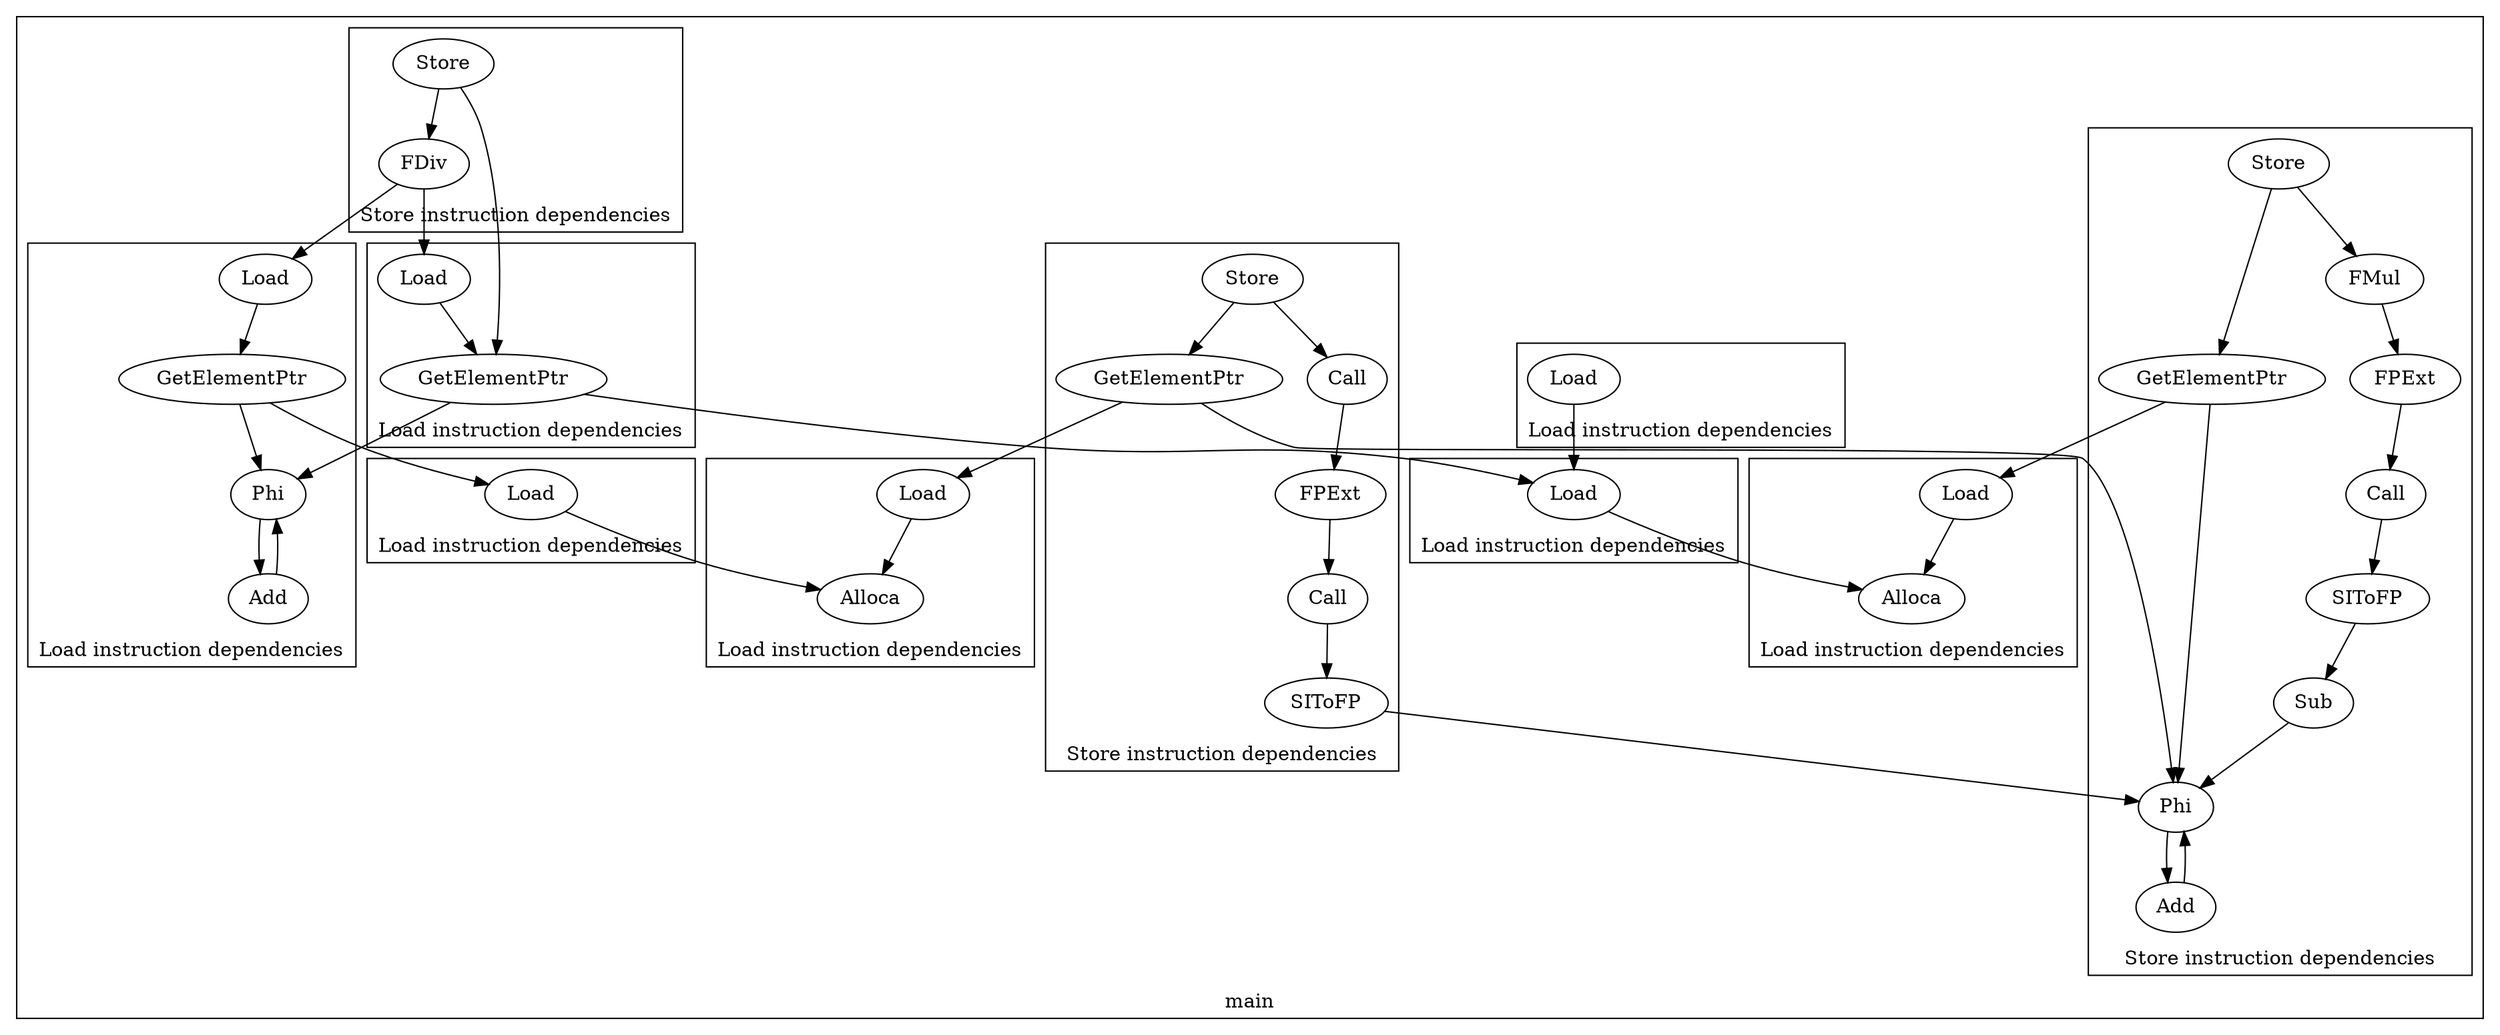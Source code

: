 strict digraph {
subgraph {
subgraph {
main_21 [label="Load" comment="  %0 = load ptr, ptr %dvec1, align 8, !dbg !62, !tbaa !63"]
main_21 -> {
main_0
}
main_0 [label="Alloca" comment="  %dvec1 = alloca ptr, align 8"]
main_0 -> {
}
cluster=true
label="Load instruction dependencies"
labelloc=b
}
subgraph {
main_24 [label="Store" comment="  store double %mul, ptr %arrayidx, align 8, !dbg !67, !tbaa !68"]
main_24 -> {
main_20
main_23
}
main_20 [label="FMul" comment="  %mul = fmul double %conv5, 0x3FF000001AD7F29B, !dbg !61"]
main_20 -> {
main_19
}
main_19 [label="FPExt" comment="  %conv5 = fpext float %call4 to double, !dbg !60"]
main_19 -> {
main_18
}
main_18 [label="Call" comment="  %call4 = call float @cosf(float noundef %conv) #6, !dbg !60"]
main_18 -> {
main_17
}
main_17 [label="SIToFP" comment="  %conv = sitofp i64 %sub to float, !dbg !59"]
main_17 -> {
main_16
}
main_16 [label="Sub" comment="  %sub = sub nuw nsw i64 2048, %i.018, !dbg !56"]
main_16 -> {
main_14
}
main_14 [label="Phi" comment="  %i.018 = phi i64 [ 0, %entry ], [ %inc, %for.body ]"]
main_14 -> {
main_33
}
main_33 [label="Add" comment="  %inc = add nuw nsw i64 %i.018, 1, !dbg !75"]
main_33 -> {
main_14
}
main_14 [label="Phi" comment="  %i.018 = phi i64 [ 0, %entry ], [ %inc, %for.body ]"]
main_14 -> {
// Cycle
}
main_23 [label="GetElementPtr" comment="  %arrayidx = getelementptr inbounds double, ptr %0, i64 %i.018, !dbg !62"]
main_23 -> {
main_21
main_14
}
main_21 [label="Load" comment="  %0 = load ptr, ptr %dvec1, align 8, !dbg !62, !tbaa !63"]
main_21 -> {
main_0
}
main_0 [label="Alloca" comment="  %dvec1 = alloca ptr, align 8"]
main_0 -> {
}
main_14 [label="Phi" comment="  %i.018 = phi i64 [ 0, %entry ], [ %inc, %for.body ]"]
main_14 -> {
// Cycle
}
cluster=true
label="Store instruction dependencies"
labelloc=b
}
subgraph {
main_29 [label="Load" comment="  %2 = load ptr, ptr %dvec2, align 8, !dbg !73, !tbaa !63"]
main_29 -> {
main_1
}
main_1 [label="Alloca" comment="  %dvec2 = alloca ptr, align 8"]
main_1 -> {
}
cluster=true
label="Load instruction dependencies"
labelloc=b
}
subgraph {
main_32 [label="Store" comment="  store double %1, ptr %arrayidx10, align 8, !dbg !74, !tbaa !68"]
main_32 -> {
main_28
main_31
}
main_28 [label="Call" comment="  %1 = call double @llvm.fmuladd.f64(double %conv8, double 1.000000e-10, double 1.000000e+00), !dbg !72"]
main_28 -> {
main_27
}
main_27 [label="FPExt" comment="  %conv8 = fpext float %call7 to double, !dbg !71"]
main_27 -> {
main_26
}
main_26 [label="Call" comment="  %call7 = call float @sinf(float noundef %conv6) #6, !dbg !71"]
main_26 -> {
main_25
}
main_25 [label="SIToFP" comment="  %conv6 = sitofp i64 %i.018 to float, !dbg !70"]
main_25 -> {
main_14
}
main_14 [label="Phi" comment="  %i.018 = phi i64 [ 0, %entry ], [ %inc, %for.body ]"]
main_14 -> {
main_33
}
main_33 [label="Add" comment="  %inc = add nuw nsw i64 %i.018, 1, !dbg !75"]
main_33 -> {
main_14
}
main_14 [label="Phi" comment="  %i.018 = phi i64 [ 0, %entry ], [ %inc, %for.body ]"]
main_14 -> {
// Cycle
}
main_31 [label="GetElementPtr" comment="  %arrayidx10 = getelementptr inbounds double, ptr %2, i64 %i.018, !dbg !73"]
main_31 -> {
main_29
main_14
}
main_29 [label="Load" comment="  %2 = load ptr, ptr %dvec2, align 8, !dbg !73, !tbaa !63"]
main_29 -> {
main_1
}
main_1 [label="Alloca" comment="  %dvec2 = alloca ptr, align 8"]
main_1 -> {
}
main_14 [label="Phi" comment="  %i.018 = phi i64 [ 0, %entry ], [ %inc, %for.body ]"]
main_14 -> {
// Cycle
}
cluster=true
label="Store instruction dependencies"
labelloc=b
}
subgraph {
main_37 [label="Load" comment="  %3 = load ptr, ptr %dvec1, align 8, !dbg !81, !tbaa !63"]
main_37 -> {
main_0
}
main_0 [label="Alloca" comment="  %dvec1 = alloca ptr, align 8"]
main_0 -> {
}
cluster=true
label="Load instruction dependencies"
labelloc=b
}
subgraph {
main_39 [label="Load" comment="  %4 = load ptr, ptr %dvec2, align 8, !dbg !82, !tbaa !63"]
main_39 -> {
main_1
}
main_1 [label="Alloca" comment="  %dvec2 = alloca ptr, align 8"]
main_1 -> {
}
cluster=true
label="Load instruction dependencies"
labelloc=b
}
subgraph {
main_54 [label="Load" comment="  %5 = load double, ptr %arrayidx.i, align 8, !dbg !105, !tbaa !68, !alias.scope !87, !noalias !83"]
main_54 -> {
main_53
}
main_53 [label="GetElementPtr" comment="  %arrayidx.i = getelementptr inbounds double, ptr %4, i64 %i.012.i, !dbg !105"]
main_53 -> {
main_39
main_51
}
main_39 [label="Load" comment="  %4 = load ptr, ptr %dvec2, align 8, !dbg !82, !tbaa !63"]
main_39 -> {
main_1
}
main_1 [label="Alloca" comment="  %dvec2 = alloca ptr, align 8"]
main_1 -> {
}
main_51 [label="Phi" comment="  %i.012.i = phi i64 [ 0, %for.cond1.preheader.i ], [ %inc.i, %for.body3.i ]"]
main_51 -> {
main_59
}
main_59 [label="Add" comment="  %inc.i = add nuw nsw i64 %i.012.i, 1, !dbg !109"]
main_59 -> {
main_51
}
main_51 [label="Phi" comment="  %i.012.i = phi i64 [ 0, %for.cond1.preheader.i ], [ %inc.i, %for.body3.i ]"]
main_51 -> {
// Cycle
}
cluster=true
label="Load instruction dependencies"
labelloc=b
}
subgraph {
main_56 [label="Load" comment="  %6 = load double, ptr %arrayidx4.i, align 8, !dbg !108, !tbaa !68, !alias.scope !83, !noalias !87"]
main_56 -> {
main_55
}
main_55 [label="GetElementPtr" comment="  %arrayidx4.i = getelementptr inbounds double, ptr %3, i64 %i.012.i, !dbg !107"]
main_55 -> {
main_37
main_51
}
main_37 [label="Load" comment="  %3 = load ptr, ptr %dvec1, align 8, !dbg !81, !tbaa !63"]
main_37 -> {
main_0
}
main_0 [label="Alloca" comment="  %dvec1 = alloca ptr, align 8"]
main_0 -> {
}
main_51 [label="Phi" comment="  %i.012.i = phi i64 [ 0, %for.cond1.preheader.i ], [ %inc.i, %for.body3.i ]"]
main_51 -> {
main_59
}
main_59 [label="Add" comment="  %inc.i = add nuw nsw i64 %i.012.i, 1, !dbg !109"]
main_59 -> {
main_51
}
main_51 [label="Phi" comment="  %i.012.i = phi i64 [ 0, %for.cond1.preheader.i ], [ %inc.i, %for.body3.i ]"]
main_51 -> {
// Cycle
}
cluster=true
label="Load instruction dependencies"
labelloc=b
}
subgraph {
main_58 [label="Store" comment="  store double %div.i, ptr %arrayidx4.i, align 8, !dbg !108, !tbaa !68, !alias.scope !83, !noalias !87"]
main_58 -> {
main_57
main_55
}
main_57 [label="FDiv" comment="  %div.i = fdiv double %6, %5, !dbg !108"]
main_57 -> {
main_56
main_54
}
main_56 [label="Load" comment="  %6 = load double, ptr %arrayidx4.i, align 8, !dbg !108, !tbaa !68, !alias.scope !83, !noalias !87"]
main_56 -> {
main_55
}
main_55 [label="GetElementPtr" comment="  %arrayidx4.i = getelementptr inbounds double, ptr %3, i64 %i.012.i, !dbg !107"]
main_55 -> {
main_37
main_51
}
main_37 [label="Load" comment="  %3 = load ptr, ptr %dvec1, align 8, !dbg !81, !tbaa !63"]
main_37 -> {
main_0
}
main_0 [label="Alloca" comment="  %dvec1 = alloca ptr, align 8"]
main_0 -> {
}
main_51 [label="Phi" comment="  %i.012.i = phi i64 [ 0, %for.cond1.preheader.i ], [ %inc.i, %for.body3.i ]"]
main_51 -> {
main_59
}
main_59 [label="Add" comment="  %inc.i = add nuw nsw i64 %i.012.i, 1, !dbg !109"]
main_59 -> {
main_51
}
main_51 [label="Phi" comment="  %i.012.i = phi i64 [ 0, %for.cond1.preheader.i ], [ %inc.i, %for.body3.i ]"]
main_51 -> {
// Cycle
}
main_54 [label="Load" comment="  %5 = load double, ptr %arrayidx.i, align 8, !dbg !105, !tbaa !68, !alias.scope !87, !noalias !83"]
main_54 -> {
main_53
}
main_53 [label="GetElementPtr" comment="  %arrayidx.i = getelementptr inbounds double, ptr %4, i64 %i.012.i, !dbg !105"]
main_53 -> {
main_39
main_51
}
main_39 [label="Load" comment="  %4 = load ptr, ptr %dvec2, align 8, !dbg !82, !tbaa !63"]
main_39 -> {
main_1
}
main_1 [label="Alloca" comment="  %dvec2 = alloca ptr, align 8"]
main_1 -> {
}
main_51 [label="Phi" comment="  %i.012.i = phi i64 [ 0, %for.cond1.preheader.i ], [ %inc.i, %for.body3.i ]"]
main_51 -> {
// Cycle
}
main_55 [label="GetElementPtr" comment="  %arrayidx4.i = getelementptr inbounds double, ptr %3, i64 %i.012.i, !dbg !107"]
main_55 -> {
// Cycle
}
cluster=true
label="Store instruction dependencies"
labelloc=b
}
subgraph {
main_68 [label="Load" comment="  %7 = load double, ptr %3, align 8, !dbg !117, !tbaa !68"]
main_68 -> {
main_37
}
main_37 [label="Load" comment="  %3 = load ptr, ptr %dvec1, align 8, !dbg !81, !tbaa !63"]
main_37 -> {
main_0
}
main_0 [label="Alloca" comment="  %dvec1 = alloca ptr, align 8"]
main_0 -> {
}
cluster=true
label="Load instruction dependencies"
labelloc=b
}
cluster=true
label="main"
labelloc=b
}
subgraph {
cluster=true
label="llvm.lifetime.start.p0"
labelloc=b
}
subgraph {
cluster=true
label="posix_memalign"
labelloc=b
}
subgraph {
cluster=true
label="printf"
labelloc=b
}
subgraph {
cluster=true
label="cosf"
labelloc=b
}
subgraph {
cluster=true
label="sinf"
labelloc=b
}
subgraph {
cluster=true
label="llvm.fmuladd.f64"
labelloc=b
}
subgraph {
cluster=true
label="llvm.lifetime.end.p0"
labelloc=b
}
subgraph {
cluster=true
label="llvm.dbg.value"
labelloc=b
}
subgraph {
cluster=true
label="llvm.experimental.noalias.scope.decl"
labelloc=b
}
}

